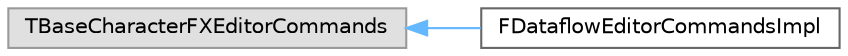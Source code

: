 digraph "Graphical Class Hierarchy"
{
 // INTERACTIVE_SVG=YES
 // LATEX_PDF_SIZE
  bgcolor="transparent";
  edge [fontname=Helvetica,fontsize=10,labelfontname=Helvetica,labelfontsize=10];
  node [fontname=Helvetica,fontsize=10,shape=box,height=0.2,width=0.4];
  rankdir="LR";
  Node0 [id="Node000000",label="TBaseCharacterFXEditorCommands",height=0.2,width=0.4,color="grey60", fillcolor="#E0E0E0", style="filled",tooltip=" "];
  Node0 -> Node1 [id="edge6136_Node000000_Node000001",dir="back",color="steelblue1",style="solid",tooltip=" "];
  Node1 [id="Node000001",label="FDataflowEditorCommandsImpl",height=0.2,width=0.4,color="grey40", fillcolor="white", style="filled",URL="$dd/d7c/classFDataflowEditorCommandsImpl.html",tooltip=" "];
}
